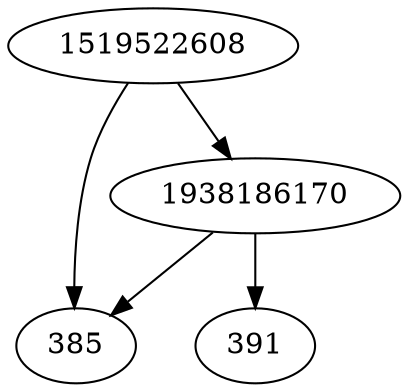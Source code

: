 strict digraph  {
1519522608;
385;
1938186170;
391;
1519522608 -> 385;
1519522608 -> 1938186170;
1938186170 -> 385;
1938186170 -> 391;
}
